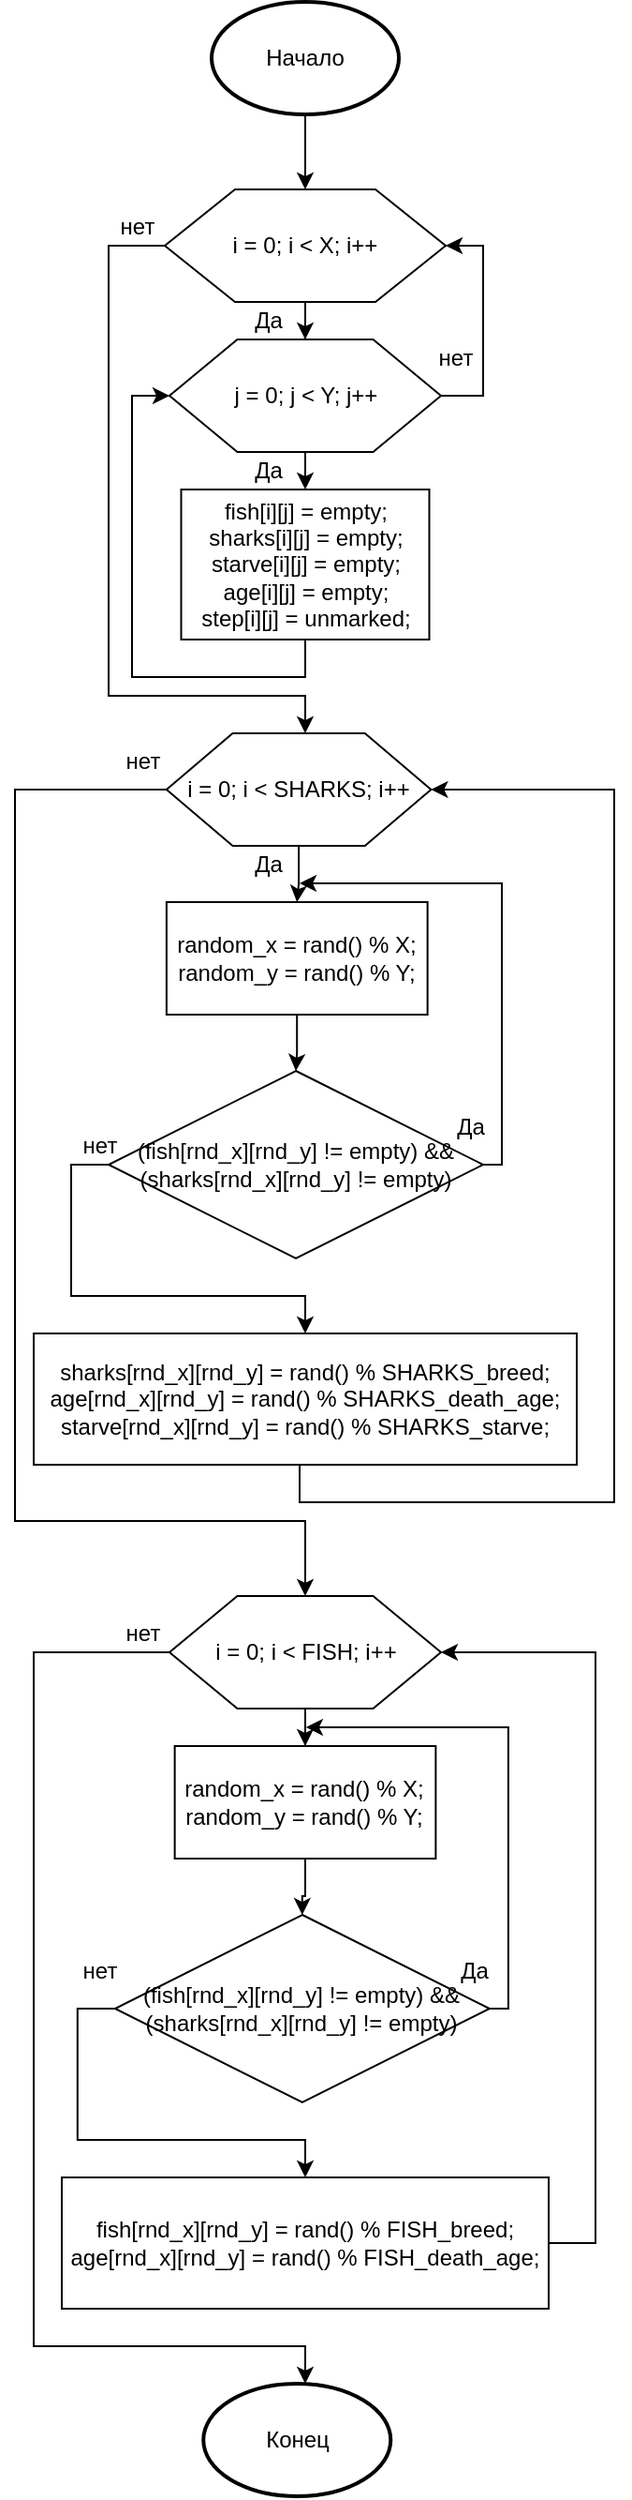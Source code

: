 <mxfile version="13.1.3" type="device"><diagram name="Page-1" id="74e2e168-ea6b-b213-b513-2b3c1d86103e"><mxGraphModel dx="1422" dy="805" grid="1" gridSize="10" guides="1" tooltips="1" connect="1" arrows="1" fold="1" page="1" pageScale="1" pageWidth="1100" pageHeight="850" background="#ffffff" math="0" shadow="0"><root><mxCell id="0"/><mxCell id="1" parent="0"/><mxCell id="JGE4m01Y42PWnlglq6kn-14" value="" style="edgeStyle=orthogonalEdgeStyle;rounded=0;orthogonalLoop=1;jettySize=auto;html=1;" edge="1" parent="1" source="JGE4m01Y42PWnlglq6kn-1" target="JGE4m01Y42PWnlglq6kn-9"><mxGeometry relative="1" as="geometry"/></mxCell><mxCell id="JGE4m01Y42PWnlglq6kn-1" value="Начало" style="strokeWidth=2;html=1;shape=mxgraph.flowchart.start_1;whiteSpace=wrap;" vertex="1" parent="1"><mxGeometry x="505" y="20" width="100" height="60" as="geometry"/></mxCell><mxCell id="JGE4m01Y42PWnlglq6kn-11" value="" style="edgeStyle=orthogonalEdgeStyle;rounded=0;orthogonalLoop=1;jettySize=auto;html=1;" edge="1" parent="1" source="JGE4m01Y42PWnlglq6kn-9" target="JGE4m01Y42PWnlglq6kn-10"><mxGeometry relative="1" as="geometry"/></mxCell><mxCell id="JGE4m01Y42PWnlglq6kn-18" style="edgeStyle=orthogonalEdgeStyle;rounded=0;orthogonalLoop=1;jettySize=auto;html=1;exitX=0;exitY=0.5;exitDx=0;exitDy=0;" edge="1" parent="1" source="JGE4m01Y42PWnlglq6kn-9" target="JGE4m01Y42PWnlglq6kn-17"><mxGeometry relative="1" as="geometry"><Array as="points"><mxPoint x="450" y="150"/><mxPoint x="450" y="390"/><mxPoint x="555" y="390"/></Array></mxGeometry></mxCell><mxCell id="JGE4m01Y42PWnlglq6kn-9" value="i = 0; i &amp;lt; X; i++" style="shape=hexagon;perimeter=hexagonPerimeter2;whiteSpace=wrap;html=1;" vertex="1" parent="1"><mxGeometry x="480" y="120" width="150" height="60" as="geometry"/></mxCell><mxCell id="JGE4m01Y42PWnlglq6kn-19" value="" style="edgeStyle=orthogonalEdgeStyle;rounded=0;orthogonalLoop=1;jettySize=auto;html=1;" edge="1" parent="1" source="JGE4m01Y42PWnlglq6kn-10" target="JGE4m01Y42PWnlglq6kn-15"><mxGeometry relative="1" as="geometry"/></mxCell><mxCell id="JGE4m01Y42PWnlglq6kn-21" style="edgeStyle=orthogonalEdgeStyle;rounded=0;orthogonalLoop=1;jettySize=auto;html=1;exitX=1;exitY=0.5;exitDx=0;exitDy=0;entryX=1;entryY=0.5;entryDx=0;entryDy=0;" edge="1" parent="1" source="JGE4m01Y42PWnlglq6kn-10" target="JGE4m01Y42PWnlglq6kn-9"><mxGeometry relative="1" as="geometry"><Array as="points"><mxPoint x="650" y="230"/><mxPoint x="650" y="150"/></Array></mxGeometry></mxCell><mxCell id="JGE4m01Y42PWnlglq6kn-10" value="j = 0; j &amp;lt; Y; j++" style="shape=hexagon;perimeter=hexagonPerimeter2;whiteSpace=wrap;html=1;" vertex="1" parent="1"><mxGeometry x="482.5" y="200" width="145" height="60" as="geometry"/></mxCell><mxCell id="JGE4m01Y42PWnlglq6kn-20" style="edgeStyle=orthogonalEdgeStyle;rounded=0;orthogonalLoop=1;jettySize=auto;html=1;exitX=0.5;exitY=1;exitDx=0;exitDy=0;entryX=0;entryY=0.5;entryDx=0;entryDy=0;" edge="1" parent="1" source="JGE4m01Y42PWnlglq6kn-15" target="JGE4m01Y42PWnlglq6kn-10"><mxGeometry relative="1" as="geometry"/></mxCell><mxCell id="JGE4m01Y42PWnlglq6kn-15" value="&lt;div&gt;fish[i][j] = empty;&lt;/div&gt;&lt;div&gt;sharks[i][j] = empty;&lt;/div&gt;&lt;div&gt;starve[i][j] = empty;&lt;/div&gt;&lt;div&gt;age[i][j] = empty;&lt;/div&gt;&lt;div&gt;step[i][j] = unmarked;&lt;/div&gt;" style="rounded=0;whiteSpace=wrap;html=1;" vertex="1" parent="1"><mxGeometry x="488.75" y="280" width="132.5" height="80" as="geometry"/></mxCell><mxCell id="JGE4m01Y42PWnlglq6kn-23" value="" style="edgeStyle=orthogonalEdgeStyle;rounded=0;orthogonalLoop=1;jettySize=auto;html=1;" edge="1" parent="1" source="JGE4m01Y42PWnlglq6kn-17" target="JGE4m01Y42PWnlglq6kn-22"><mxGeometry relative="1" as="geometry"/></mxCell><mxCell id="JGE4m01Y42PWnlglq6kn-37" style="edgeStyle=orthogonalEdgeStyle;rounded=0;orthogonalLoop=1;jettySize=auto;html=1;exitX=0;exitY=0.5;exitDx=0;exitDy=0;entryX=0.5;entryY=0;entryDx=0;entryDy=0;" edge="1" parent="1" source="JGE4m01Y42PWnlglq6kn-17" target="JGE4m01Y42PWnlglq6kn-25"><mxGeometry relative="1" as="geometry"><mxPoint x="380" y="870" as="targetPoint"/><Array as="points"><mxPoint x="400" y="440"/><mxPoint x="400" y="830"/><mxPoint x="555" y="830"/></Array></mxGeometry></mxCell><mxCell id="JGE4m01Y42PWnlglq6kn-17" value="i = 0; i &amp;lt; SHARKS; i++" style="shape=hexagon;perimeter=hexagonPerimeter2;whiteSpace=wrap;html=1;" vertex="1" parent="1"><mxGeometry x="480.94" y="410" width="141.25" height="60" as="geometry"/></mxCell><mxCell id="JGE4m01Y42PWnlglq6kn-30" value="" style="edgeStyle=orthogonalEdgeStyle;rounded=0;orthogonalLoop=1;jettySize=auto;html=1;" edge="1" parent="1" source="JGE4m01Y42PWnlglq6kn-22" target="JGE4m01Y42PWnlglq6kn-27"><mxGeometry relative="1" as="geometry"/></mxCell><mxCell id="JGE4m01Y42PWnlglq6kn-22" value="&lt;div&gt;random_x = rand() % X;&lt;/div&gt;&lt;div&gt;random_y = rand() % Y;&lt;/div&gt;" style="rounded=0;whiteSpace=wrap;html=1;" vertex="1" parent="1"><mxGeometry x="480.94" y="500" width="139.37" height="60" as="geometry"/></mxCell><mxCell id="JGE4m01Y42PWnlglq6kn-43" value="" style="edgeStyle=orthogonalEdgeStyle;rounded=0;orthogonalLoop=1;jettySize=auto;html=1;" edge="1" parent="1" source="JGE4m01Y42PWnlglq6kn-25" target="JGE4m01Y42PWnlglq6kn-38"><mxGeometry relative="1" as="geometry"/></mxCell><mxCell id="JGE4m01Y42PWnlglq6kn-59" style="edgeStyle=orthogonalEdgeStyle;rounded=0;orthogonalLoop=1;jettySize=auto;html=1;exitX=0;exitY=0.5;exitDx=0;exitDy=0;" edge="1" parent="1" source="JGE4m01Y42PWnlglq6kn-25" target="JGE4m01Y42PWnlglq6kn-58"><mxGeometry relative="1" as="geometry"><Array as="points"><mxPoint x="410" y="900"/><mxPoint x="410" y="1270"/><mxPoint x="555" y="1270"/></Array></mxGeometry></mxCell><mxCell id="JGE4m01Y42PWnlglq6kn-25" value="i = 0; i &amp;lt; FISH; i++" style="shape=hexagon;perimeter=hexagonPerimeter2;whiteSpace=wrap;html=1;" vertex="1" parent="1"><mxGeometry x="482.5" y="870" width="145" height="60" as="geometry"/></mxCell><mxCell id="JGE4m01Y42PWnlglq6kn-33" style="edgeStyle=orthogonalEdgeStyle;rounded=0;orthogonalLoop=1;jettySize=auto;html=1;exitX=1;exitY=0.5;exitDx=0;exitDy=0;" edge="1" parent="1"><mxGeometry relative="1" as="geometry"><mxPoint x="552" y="490" as="targetPoint"/><mxPoint x="650" y="640" as="sourcePoint"/><Array as="points"><mxPoint x="660" y="640"/><mxPoint x="660" y="490"/></Array></mxGeometry></mxCell><mxCell id="JGE4m01Y42PWnlglq6kn-35" style="edgeStyle=orthogonalEdgeStyle;rounded=0;orthogonalLoop=1;jettySize=auto;html=1;exitX=0;exitY=0.5;exitDx=0;exitDy=0;entryX=0.5;entryY=0;entryDx=0;entryDy=0;" edge="1" parent="1" source="JGE4m01Y42PWnlglq6kn-27" target="JGE4m01Y42PWnlglq6kn-31"><mxGeometry relative="1" as="geometry"/></mxCell><mxCell id="JGE4m01Y42PWnlglq6kn-27" value="(fish[rnd_x][rnd_y] != empty) &amp;amp;&amp;amp; (sharks[rnd_x][rnd_y] != empty)" style="rhombus;whiteSpace=wrap;html=1;" vertex="1" parent="1"><mxGeometry x="450" y="590" width="200" height="100" as="geometry"/></mxCell><mxCell id="JGE4m01Y42PWnlglq6kn-36" style="edgeStyle=orthogonalEdgeStyle;rounded=0;orthogonalLoop=1;jettySize=auto;html=1;exitX=0.5;exitY=1;exitDx=0;exitDy=0;entryX=1;entryY=0.5;entryDx=0;entryDy=0;" edge="1" parent="1" source="JGE4m01Y42PWnlglq6kn-31" target="JGE4m01Y42PWnlglq6kn-17"><mxGeometry relative="1" as="geometry"><Array as="points"><mxPoint x="552" y="800"/><mxPoint x="552" y="820"/><mxPoint x="720" y="820"/><mxPoint x="720" y="440"/></Array></mxGeometry></mxCell><mxCell id="JGE4m01Y42PWnlglq6kn-31" value="&lt;div&gt;sharks[rnd_x][rnd_y] = rand() % SHARKS_breed;&lt;/div&gt;&lt;div&gt;age[rnd_x][rnd_y] = rand() % SHARKS_death_age;&lt;/div&gt;&lt;div&gt;starve[rnd_x][rnd_y] = rand() % SHARKS_starve;&lt;/div&gt;" style="rounded=0;whiteSpace=wrap;html=1;" vertex="1" parent="1"><mxGeometry x="410" y="730" width="290" height="70" as="geometry"/></mxCell><mxCell id="JGE4m01Y42PWnlglq6kn-44" value="" style="edgeStyle=orthogonalEdgeStyle;rounded=0;orthogonalLoop=1;jettySize=auto;html=1;" edge="1" parent="1" source="JGE4m01Y42PWnlglq6kn-38" target="JGE4m01Y42PWnlglq6kn-41"><mxGeometry relative="1" as="geometry"/></mxCell><mxCell id="JGE4m01Y42PWnlglq6kn-38" value="&lt;div&gt;random_x = rand() % X;&lt;/div&gt;&lt;div&gt;random_y = rand() % Y;&lt;/div&gt;" style="rounded=0;whiteSpace=wrap;html=1;" vertex="1" parent="1"><mxGeometry x="485.32" y="950" width="139.37" height="60" as="geometry"/></mxCell><mxCell id="JGE4m01Y42PWnlglq6kn-39" style="edgeStyle=orthogonalEdgeStyle;rounded=0;orthogonalLoop=1;jettySize=auto;html=1;exitX=1;exitY=0.5;exitDx=0;exitDy=0;" edge="1" parent="1"><mxGeometry relative="1" as="geometry"><mxPoint x="555.44" y="940" as="targetPoint"/><mxPoint x="653.44" y="1090" as="sourcePoint"/><Array as="points"><mxPoint x="663.44" y="1090"/><mxPoint x="663.44" y="940"/></Array></mxGeometry></mxCell><mxCell id="JGE4m01Y42PWnlglq6kn-40" style="edgeStyle=orthogonalEdgeStyle;rounded=0;orthogonalLoop=1;jettySize=auto;html=1;exitX=0;exitY=0.5;exitDx=0;exitDy=0;entryX=0.5;entryY=0;entryDx=0;entryDy=0;" edge="1" parent="1" source="JGE4m01Y42PWnlglq6kn-41" target="JGE4m01Y42PWnlglq6kn-42"><mxGeometry relative="1" as="geometry"/></mxCell><mxCell id="JGE4m01Y42PWnlglq6kn-41" value="(fish[rnd_x][rnd_y] != empty) &amp;amp;&amp;amp; (sharks[rnd_x][rnd_y] != empty)" style="rhombus;whiteSpace=wrap;html=1;" vertex="1" parent="1"><mxGeometry x="453.44" y="1040" width="200" height="100" as="geometry"/></mxCell><mxCell id="JGE4m01Y42PWnlglq6kn-45" style="edgeStyle=orthogonalEdgeStyle;rounded=0;orthogonalLoop=1;jettySize=auto;html=1;entryX=1;entryY=0.5;entryDx=0;entryDy=0;" edge="1" parent="1" source="JGE4m01Y42PWnlglq6kn-42" target="JGE4m01Y42PWnlglq6kn-25"><mxGeometry relative="1" as="geometry"><Array as="points"><mxPoint x="710" y="1215"/><mxPoint x="710" y="900"/></Array></mxGeometry></mxCell><mxCell id="JGE4m01Y42PWnlglq6kn-42" value="&lt;div&gt;fish[rnd_x][rnd_y] = rand() % FISH_breed;&lt;/div&gt;&lt;div&gt;age[rnd_x][rnd_y] = rand() % FISH_death_age;&lt;/div&gt;" style="rounded=0;whiteSpace=wrap;html=1;" vertex="1" parent="1"><mxGeometry x="425.01" y="1180" width="260" height="70" as="geometry"/></mxCell><mxCell id="JGE4m01Y42PWnlglq6kn-46" value="нет" style="text;html=1;align=center;verticalAlign=middle;resizable=0;points=[];autosize=1;" vertex="1" parent="1"><mxGeometry x="430" y="1060" width="30" height="20" as="geometry"/></mxCell><mxCell id="JGE4m01Y42PWnlglq6kn-48" value="Да" style="text;html=1;align=center;verticalAlign=middle;resizable=0;points=[];autosize=1;" vertex="1" parent="1"><mxGeometry x="630" y="1060" width="30" height="20" as="geometry"/></mxCell><mxCell id="JGE4m01Y42PWnlglq6kn-49" value="Да" style="text;html=1;align=center;verticalAlign=middle;resizable=0;points=[];autosize=1;" vertex="1" parent="1"><mxGeometry x="627.5" y="610" width="30" height="20" as="geometry"/></mxCell><mxCell id="JGE4m01Y42PWnlglq6kn-50" value="Да" style="text;html=1;align=center;verticalAlign=middle;resizable=0;points=[];autosize=1;" vertex="1" parent="1"><mxGeometry x="520" y="180" width="30" height="20" as="geometry"/></mxCell><mxCell id="JGE4m01Y42PWnlglq6kn-52" value="Да" style="text;html=1;align=center;verticalAlign=middle;resizable=0;points=[];autosize=1;" vertex="1" parent="1"><mxGeometry x="520" y="260" width="30" height="20" as="geometry"/></mxCell><mxCell id="JGE4m01Y42PWnlglq6kn-53" value="нет" style="text;html=1;align=center;verticalAlign=middle;resizable=0;points=[];autosize=1;" vertex="1" parent="1"><mxGeometry x="620" y="200" width="30" height="20" as="geometry"/></mxCell><mxCell id="JGE4m01Y42PWnlglq6kn-54" value="нет" style="text;html=1;align=center;verticalAlign=middle;resizable=0;points=[];autosize=1;" vertex="1" parent="1"><mxGeometry x="450" y="130" width="30" height="20" as="geometry"/></mxCell><mxCell id="JGE4m01Y42PWnlglq6kn-55" value="Да" style="text;html=1;align=center;verticalAlign=middle;resizable=0;points=[];autosize=1;" vertex="1" parent="1"><mxGeometry x="520" y="470" width="30" height="20" as="geometry"/></mxCell><mxCell id="JGE4m01Y42PWnlglq6kn-56" value="нет" style="text;html=1;align=center;verticalAlign=middle;resizable=0;points=[];autosize=1;" vertex="1" parent="1"><mxGeometry x="452.5" y="415" width="30" height="20" as="geometry"/></mxCell><mxCell id="JGE4m01Y42PWnlglq6kn-57" value="нет" style="text;html=1;align=center;verticalAlign=middle;resizable=0;points=[];autosize=1;" vertex="1" parent="1"><mxGeometry x="430" y="620" width="30" height="20" as="geometry"/></mxCell><mxCell id="JGE4m01Y42PWnlglq6kn-58" value="Конец" style="strokeWidth=2;html=1;shape=mxgraph.flowchart.start_1;whiteSpace=wrap;" vertex="1" parent="1"><mxGeometry x="500.63" y="1290" width="100" height="60" as="geometry"/></mxCell><mxCell id="JGE4m01Y42PWnlglq6kn-60" value="нет" style="text;html=1;align=center;verticalAlign=middle;resizable=0;points=[];autosize=1;" vertex="1" parent="1"><mxGeometry x="453.44" y="880" width="30" height="20" as="geometry"/></mxCell></root></mxGraphModel></diagram></mxfile>